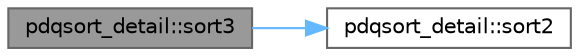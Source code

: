 digraph "pdqsort_detail::sort3"
{
 // LATEX_PDF_SIZE
  bgcolor="transparent";
  edge [fontname=Helvetica,fontsize=10,labelfontname=Helvetica,labelfontsize=10];
  node [fontname=Helvetica,fontsize=10,shape=box,height=0.2,width=0.4];
  rankdir="LR";
  Node1 [id="Node000001",label="pdqsort_detail::sort3",height=0.2,width=0.4,color="gray40", fillcolor="grey60", style="filled", fontcolor="black",tooltip=" "];
  Node1 -> Node2 [id="edge2_Node000001_Node000002",color="steelblue1",style="solid",tooltip=" "];
  Node2 [id="Node000002",label="pdqsort_detail::sort2",height=0.2,width=0.4,color="grey40", fillcolor="white", style="filled",URL="$namespacepdqsort__detail.html#a3daafaa0f44a7507d138749b7311dcaa",tooltip=" "];
}
